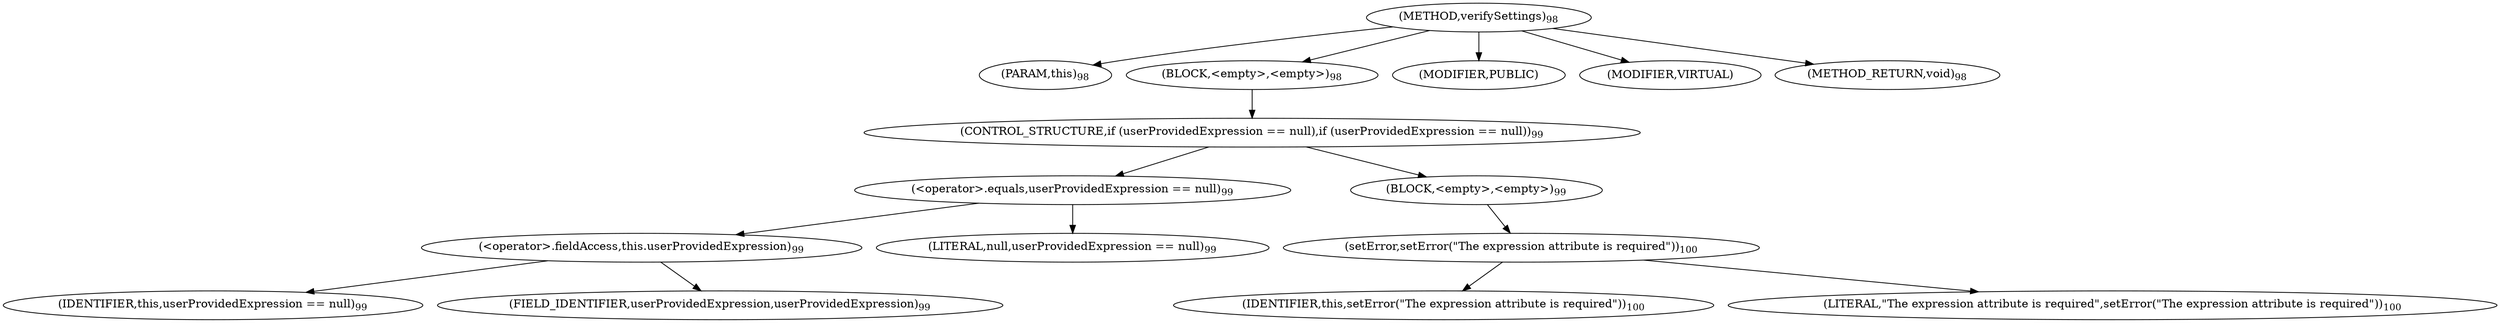 digraph "verifySettings" {  
"141" [label = <(METHOD,verifySettings)<SUB>98</SUB>> ]
"11" [label = <(PARAM,this)<SUB>98</SUB>> ]
"142" [label = <(BLOCK,&lt;empty&gt;,&lt;empty&gt;)<SUB>98</SUB>> ]
"143" [label = <(CONTROL_STRUCTURE,if (userProvidedExpression == null),if (userProvidedExpression == null))<SUB>99</SUB>> ]
"144" [label = <(&lt;operator&gt;.equals,userProvidedExpression == null)<SUB>99</SUB>> ]
"145" [label = <(&lt;operator&gt;.fieldAccess,this.userProvidedExpression)<SUB>99</SUB>> ]
"146" [label = <(IDENTIFIER,this,userProvidedExpression == null)<SUB>99</SUB>> ]
"147" [label = <(FIELD_IDENTIFIER,userProvidedExpression,userProvidedExpression)<SUB>99</SUB>> ]
"148" [label = <(LITERAL,null,userProvidedExpression == null)<SUB>99</SUB>> ]
"149" [label = <(BLOCK,&lt;empty&gt;,&lt;empty&gt;)<SUB>99</SUB>> ]
"150" [label = <(setError,setError(&quot;The expression attribute is required&quot;))<SUB>100</SUB>> ]
"10" [label = <(IDENTIFIER,this,setError(&quot;The expression attribute is required&quot;))<SUB>100</SUB>> ]
"151" [label = <(LITERAL,&quot;The expression attribute is required&quot;,setError(&quot;The expression attribute is required&quot;))<SUB>100</SUB>> ]
"152" [label = <(MODIFIER,PUBLIC)> ]
"153" [label = <(MODIFIER,VIRTUAL)> ]
"154" [label = <(METHOD_RETURN,void)<SUB>98</SUB>> ]
  "141" -> "11" 
  "141" -> "142" 
  "141" -> "152" 
  "141" -> "153" 
  "141" -> "154" 
  "142" -> "143" 
  "143" -> "144" 
  "143" -> "149" 
  "144" -> "145" 
  "144" -> "148" 
  "145" -> "146" 
  "145" -> "147" 
  "149" -> "150" 
  "150" -> "10" 
  "150" -> "151" 
}
